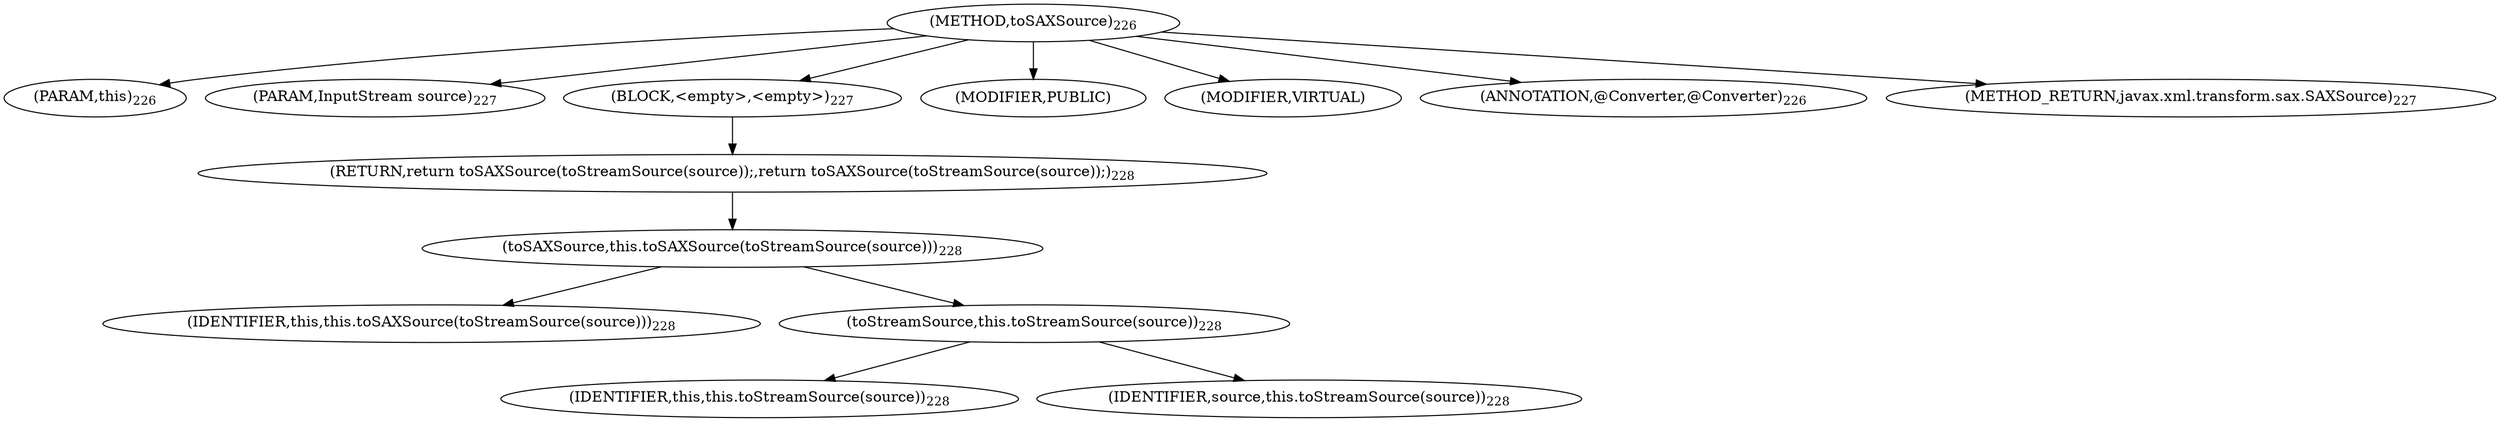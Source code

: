 digraph "toSAXSource" {  
"482" [label = <(METHOD,toSAXSource)<SUB>226</SUB>> ]
"29" [label = <(PARAM,this)<SUB>226</SUB>> ]
"483" [label = <(PARAM,InputStream source)<SUB>227</SUB>> ]
"484" [label = <(BLOCK,&lt;empty&gt;,&lt;empty&gt;)<SUB>227</SUB>> ]
"485" [label = <(RETURN,return toSAXSource(toStreamSource(source));,return toSAXSource(toStreamSource(source));)<SUB>228</SUB>> ]
"486" [label = <(toSAXSource,this.toSAXSource(toStreamSource(source)))<SUB>228</SUB>> ]
"30" [label = <(IDENTIFIER,this,this.toSAXSource(toStreamSource(source)))<SUB>228</SUB>> ]
"487" [label = <(toStreamSource,this.toStreamSource(source))<SUB>228</SUB>> ]
"28" [label = <(IDENTIFIER,this,this.toStreamSource(source))<SUB>228</SUB>> ]
"488" [label = <(IDENTIFIER,source,this.toStreamSource(source))<SUB>228</SUB>> ]
"489" [label = <(MODIFIER,PUBLIC)> ]
"490" [label = <(MODIFIER,VIRTUAL)> ]
"491" [label = <(ANNOTATION,@Converter,@Converter)<SUB>226</SUB>> ]
"492" [label = <(METHOD_RETURN,javax.xml.transform.sax.SAXSource)<SUB>227</SUB>> ]
  "482" -> "29" 
  "482" -> "483" 
  "482" -> "484" 
  "482" -> "489" 
  "482" -> "490" 
  "482" -> "491" 
  "482" -> "492" 
  "484" -> "485" 
  "485" -> "486" 
  "486" -> "30" 
  "486" -> "487" 
  "487" -> "28" 
  "487" -> "488" 
}
